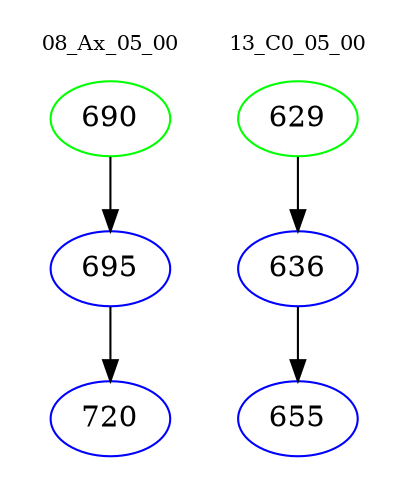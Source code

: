 digraph{
subgraph cluster_0 {
color = white
label = "08_Ax_05_00";
fontsize=10;
T0_690 [label="690", color="green"]
T0_690 -> T0_695 [color="black"]
T0_695 [label="695", color="blue"]
T0_695 -> T0_720 [color="black"]
T0_720 [label="720", color="blue"]
}
subgraph cluster_1 {
color = white
label = "13_C0_05_00";
fontsize=10;
T1_629 [label="629", color="green"]
T1_629 -> T1_636 [color="black"]
T1_636 [label="636", color="blue"]
T1_636 -> T1_655 [color="black"]
T1_655 [label="655", color="blue"]
}
}
